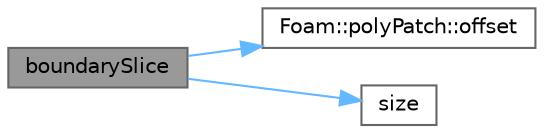 digraph "boundarySlice"
{
 // LATEX_PDF_SIZE
  bgcolor="transparent";
  edge [fontname=Helvetica,fontsize=10,labelfontname=Helvetica,labelfontsize=10];
  node [fontname=Helvetica,fontsize=10,shape=box,height=0.2,width=0.4];
  rankdir="LR";
  Node1 [id="Node000001",label="boundarySlice",height=0.2,width=0.4,color="gray40", fillcolor="grey60", style="filled", fontcolor="black",tooltip=" "];
  Node1 -> Node2 [id="edge1_Node000001_Node000002",color="steelblue1",style="solid",tooltip=" "];
  Node2 [id="Node000002",label="Foam::polyPatch::offset",height=0.2,width=0.4,color="grey40", fillcolor="white", style="filled",URL="$classFoam_1_1polyPatch.html#a507e7494ca692321fc22930597b7d93a",tooltip=" "];
  Node1 -> Node3 [id="edge2_Node000001_Node000003",color="steelblue1",style="solid",tooltip=" "];
  Node3 [id="Node000003",label="size",height=0.2,width=0.4,color="grey40", fillcolor="white", style="filled",URL="$classFoam_1_1fvPatch.html#a03bc1200aac252c4d3e18657d700b71c",tooltip=" "];
}

